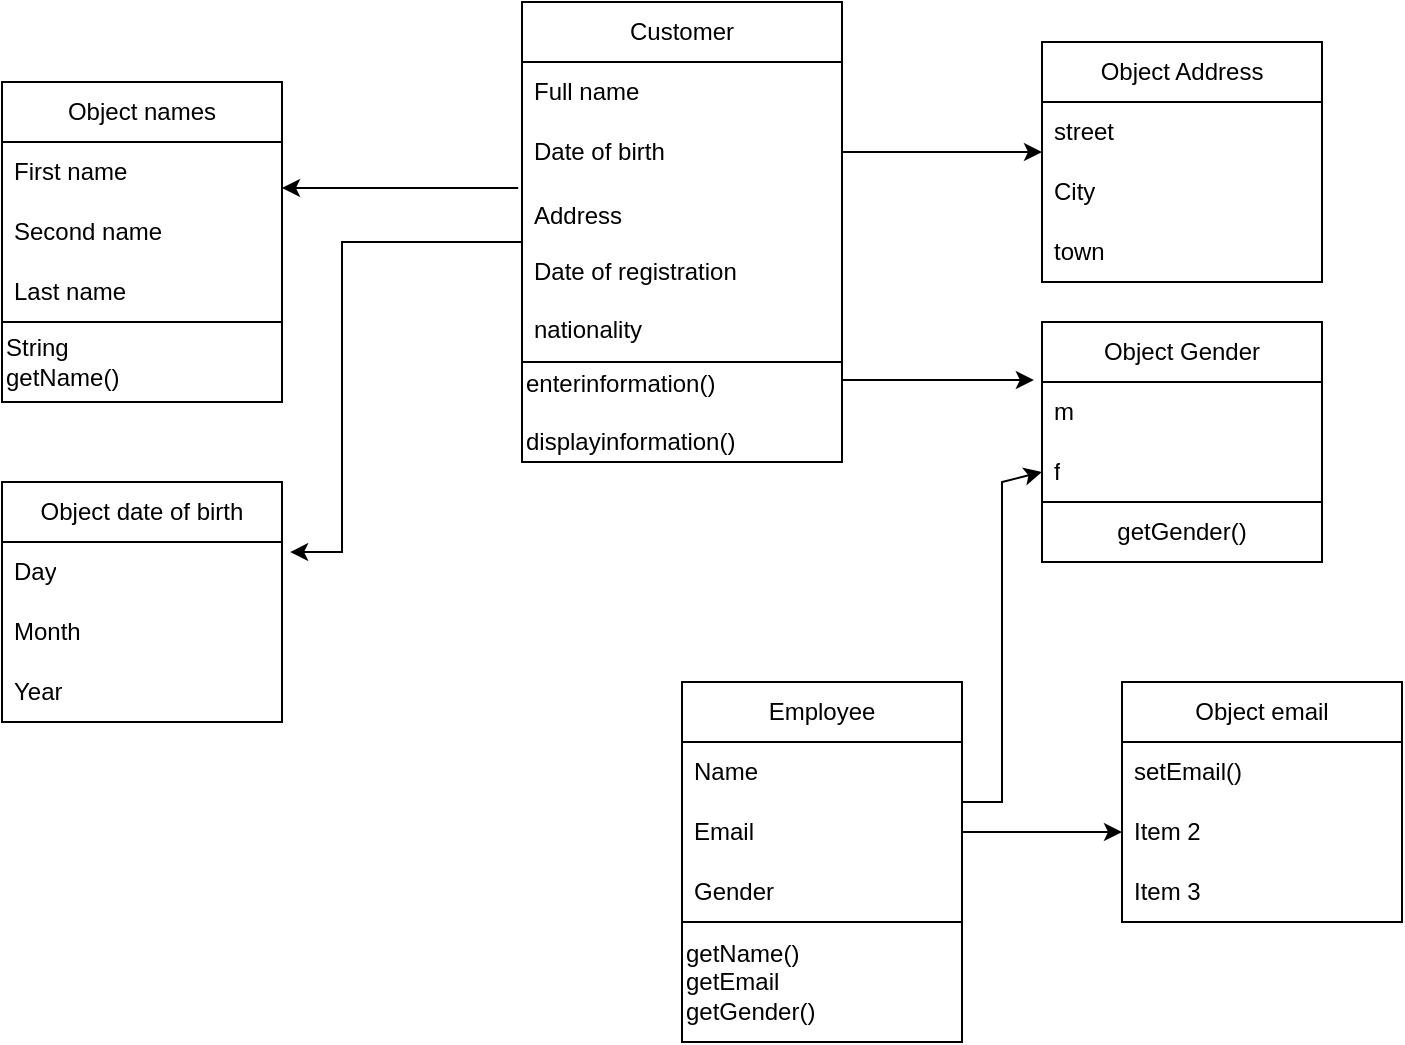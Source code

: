 <mxfile version="21.5.2" type="device">
  <diagram id="C5RBs43oDa-KdzZeNtuy" name="Page-1">
    <mxGraphModel dx="1114" dy="616" grid="1" gridSize="10" guides="1" tooltips="1" connect="1" arrows="1" fold="1" page="1" pageScale="1" pageWidth="827" pageHeight="1169" math="0" shadow="0">
      <root>
        <mxCell id="WIyWlLk6GJQsqaUBKTNV-0" />
        <mxCell id="WIyWlLk6GJQsqaUBKTNV-1" parent="WIyWlLk6GJQsqaUBKTNV-0" />
        <mxCell id="y-8rDOhqkp0f4FVLl_VQ-6" value="Customer" style="swimlane;fontStyle=0;childLayout=stackLayout;horizontal=1;startSize=30;horizontalStack=0;resizeParent=1;resizeParentMax=0;resizeLast=0;collapsible=1;marginBottom=0;whiteSpace=wrap;html=1;" vertex="1" parent="WIyWlLk6GJQsqaUBKTNV-1">
          <mxGeometry x="330" y="40" width="160" height="180" as="geometry" />
        </mxCell>
        <mxCell id="y-8rDOhqkp0f4FVLl_VQ-7" value="Full name" style="text;strokeColor=none;fillColor=none;align=left;verticalAlign=middle;spacingLeft=4;spacingRight=4;overflow=hidden;points=[[0,0.5],[1,0.5]];portConstraint=eastwest;rotatable=0;whiteSpace=wrap;html=1;" vertex="1" parent="y-8rDOhqkp0f4FVLl_VQ-6">
          <mxGeometry y="30" width="160" height="30" as="geometry" />
        </mxCell>
        <mxCell id="y-8rDOhqkp0f4FVLl_VQ-8" value="Date of birth" style="text;strokeColor=none;fillColor=none;align=left;verticalAlign=middle;spacingLeft=4;spacingRight=4;overflow=hidden;points=[[0,0.5],[1,0.5]];portConstraint=eastwest;rotatable=0;whiteSpace=wrap;html=1;" vertex="1" parent="y-8rDOhqkp0f4FVLl_VQ-6">
          <mxGeometry y="60" width="160" height="30" as="geometry" />
        </mxCell>
        <mxCell id="y-8rDOhqkp0f4FVLl_VQ-9" value="Address&lt;br&gt;&lt;br&gt;Date of registration&lt;br&gt;&lt;br&gt;nationality" style="text;strokeColor=none;fillColor=none;align=left;verticalAlign=middle;spacingLeft=4;spacingRight=4;overflow=hidden;points=[[0,0.5],[1,0.5]];portConstraint=eastwest;rotatable=0;whiteSpace=wrap;html=1;" vertex="1" parent="y-8rDOhqkp0f4FVLl_VQ-6">
          <mxGeometry y="90" width="160" height="90" as="geometry" />
        </mxCell>
        <mxCell id="y-8rDOhqkp0f4FVLl_VQ-11" value="Employee" style="swimlane;fontStyle=0;childLayout=stackLayout;horizontal=1;startSize=30;horizontalStack=0;resizeParent=1;resizeParentMax=0;resizeLast=0;collapsible=1;marginBottom=0;whiteSpace=wrap;html=1;" vertex="1" parent="WIyWlLk6GJQsqaUBKTNV-1">
          <mxGeometry x="410" y="380" width="140" height="120" as="geometry" />
        </mxCell>
        <mxCell id="y-8rDOhqkp0f4FVLl_VQ-12" value="Name" style="text;strokeColor=none;fillColor=none;align=left;verticalAlign=middle;spacingLeft=4;spacingRight=4;overflow=hidden;points=[[0,0.5],[1,0.5]];portConstraint=eastwest;rotatable=0;whiteSpace=wrap;html=1;" vertex="1" parent="y-8rDOhqkp0f4FVLl_VQ-11">
          <mxGeometry y="30" width="140" height="30" as="geometry" />
        </mxCell>
        <mxCell id="y-8rDOhqkp0f4FVLl_VQ-13" value="Email" style="text;strokeColor=none;fillColor=none;align=left;verticalAlign=middle;spacingLeft=4;spacingRight=4;overflow=hidden;points=[[0,0.5],[1,0.5]];portConstraint=eastwest;rotatable=0;whiteSpace=wrap;html=1;" vertex="1" parent="y-8rDOhqkp0f4FVLl_VQ-11">
          <mxGeometry y="60" width="140" height="30" as="geometry" />
        </mxCell>
        <mxCell id="y-8rDOhqkp0f4FVLl_VQ-14" value="Gender" style="text;strokeColor=none;fillColor=none;align=left;verticalAlign=middle;spacingLeft=4;spacingRight=4;overflow=hidden;points=[[0,0.5],[1,0.5]];portConstraint=eastwest;rotatable=0;whiteSpace=wrap;html=1;" vertex="1" parent="y-8rDOhqkp0f4FVLl_VQ-11">
          <mxGeometry y="90" width="140" height="30" as="geometry" />
        </mxCell>
        <mxCell id="y-8rDOhqkp0f4FVLl_VQ-16" value="Object names" style="swimlane;fontStyle=0;childLayout=stackLayout;horizontal=1;startSize=30;horizontalStack=0;resizeParent=1;resizeParentMax=0;resizeLast=0;collapsible=1;marginBottom=0;whiteSpace=wrap;html=1;" vertex="1" parent="WIyWlLk6GJQsqaUBKTNV-1">
          <mxGeometry x="70" y="80" width="140" height="120" as="geometry" />
        </mxCell>
        <mxCell id="y-8rDOhqkp0f4FVLl_VQ-17" value="First name" style="text;strokeColor=none;fillColor=none;align=left;verticalAlign=middle;spacingLeft=4;spacingRight=4;overflow=hidden;points=[[0,0.5],[1,0.5]];portConstraint=eastwest;rotatable=0;whiteSpace=wrap;html=1;" vertex="1" parent="y-8rDOhqkp0f4FVLl_VQ-16">
          <mxGeometry y="30" width="140" height="30" as="geometry" />
        </mxCell>
        <mxCell id="y-8rDOhqkp0f4FVLl_VQ-18" value="Second name" style="text;strokeColor=none;fillColor=none;align=left;verticalAlign=middle;spacingLeft=4;spacingRight=4;overflow=hidden;points=[[0,0.5],[1,0.5]];portConstraint=eastwest;rotatable=0;whiteSpace=wrap;html=1;" vertex="1" parent="y-8rDOhqkp0f4FVLl_VQ-16">
          <mxGeometry y="60" width="140" height="30" as="geometry" />
        </mxCell>
        <mxCell id="y-8rDOhqkp0f4FVLl_VQ-19" value="Last name" style="text;strokeColor=none;fillColor=none;align=left;verticalAlign=middle;spacingLeft=4;spacingRight=4;overflow=hidden;points=[[0,0.5],[1,0.5]];portConstraint=eastwest;rotatable=0;whiteSpace=wrap;html=1;" vertex="1" parent="y-8rDOhqkp0f4FVLl_VQ-16">
          <mxGeometry y="90" width="140" height="30" as="geometry" />
        </mxCell>
        <mxCell id="y-8rDOhqkp0f4FVLl_VQ-21" value="Object date of birth" style="swimlane;fontStyle=0;childLayout=stackLayout;horizontal=1;startSize=30;horizontalStack=0;resizeParent=1;resizeParentMax=0;resizeLast=0;collapsible=1;marginBottom=0;whiteSpace=wrap;html=1;" vertex="1" parent="WIyWlLk6GJQsqaUBKTNV-1">
          <mxGeometry x="70" y="280" width="140" height="120" as="geometry" />
        </mxCell>
        <mxCell id="y-8rDOhqkp0f4FVLl_VQ-22" value="Day" style="text;strokeColor=none;fillColor=none;align=left;verticalAlign=middle;spacingLeft=4;spacingRight=4;overflow=hidden;points=[[0,0.5],[1,0.5]];portConstraint=eastwest;rotatable=0;whiteSpace=wrap;html=1;" vertex="1" parent="y-8rDOhqkp0f4FVLl_VQ-21">
          <mxGeometry y="30" width="140" height="30" as="geometry" />
        </mxCell>
        <mxCell id="y-8rDOhqkp0f4FVLl_VQ-23" value="Month" style="text;strokeColor=none;fillColor=none;align=left;verticalAlign=middle;spacingLeft=4;spacingRight=4;overflow=hidden;points=[[0,0.5],[1,0.5]];portConstraint=eastwest;rotatable=0;whiteSpace=wrap;html=1;" vertex="1" parent="y-8rDOhqkp0f4FVLl_VQ-21">
          <mxGeometry y="60" width="140" height="30" as="geometry" />
        </mxCell>
        <mxCell id="y-8rDOhqkp0f4FVLl_VQ-24" value="Year" style="text;strokeColor=none;fillColor=none;align=left;verticalAlign=middle;spacingLeft=4;spacingRight=4;overflow=hidden;points=[[0,0.5],[1,0.5]];portConstraint=eastwest;rotatable=0;whiteSpace=wrap;html=1;" vertex="1" parent="y-8rDOhqkp0f4FVLl_VQ-21">
          <mxGeometry y="90" width="140" height="30" as="geometry" />
        </mxCell>
        <mxCell id="y-8rDOhqkp0f4FVLl_VQ-26" value="Object Address" style="swimlane;fontStyle=0;childLayout=stackLayout;horizontal=1;startSize=30;horizontalStack=0;resizeParent=1;resizeParentMax=0;resizeLast=0;collapsible=1;marginBottom=0;whiteSpace=wrap;html=1;" vertex="1" parent="WIyWlLk6GJQsqaUBKTNV-1">
          <mxGeometry x="590" y="60" width="140" height="120" as="geometry" />
        </mxCell>
        <mxCell id="y-8rDOhqkp0f4FVLl_VQ-27" value="street" style="text;strokeColor=none;fillColor=none;align=left;verticalAlign=middle;spacingLeft=4;spacingRight=4;overflow=hidden;points=[[0,0.5],[1,0.5]];portConstraint=eastwest;rotatable=0;whiteSpace=wrap;html=1;" vertex="1" parent="y-8rDOhqkp0f4FVLl_VQ-26">
          <mxGeometry y="30" width="140" height="30" as="geometry" />
        </mxCell>
        <mxCell id="y-8rDOhqkp0f4FVLl_VQ-28" value="City" style="text;strokeColor=none;fillColor=none;align=left;verticalAlign=middle;spacingLeft=4;spacingRight=4;overflow=hidden;points=[[0,0.5],[1,0.5]];portConstraint=eastwest;rotatable=0;whiteSpace=wrap;html=1;" vertex="1" parent="y-8rDOhqkp0f4FVLl_VQ-26">
          <mxGeometry y="60" width="140" height="30" as="geometry" />
        </mxCell>
        <mxCell id="y-8rDOhqkp0f4FVLl_VQ-29" value="town" style="text;strokeColor=none;fillColor=none;align=left;verticalAlign=middle;spacingLeft=4;spacingRight=4;overflow=hidden;points=[[0,0.5],[1,0.5]];portConstraint=eastwest;rotatable=0;whiteSpace=wrap;html=1;" vertex="1" parent="y-8rDOhqkp0f4FVLl_VQ-26">
          <mxGeometry y="90" width="140" height="30" as="geometry" />
        </mxCell>
        <mxCell id="y-8rDOhqkp0f4FVLl_VQ-30" value="" style="endArrow=classic;html=1;rounded=0;exitX=1;exitY=0.5;exitDx=0;exitDy=0;" edge="1" parent="WIyWlLk6GJQsqaUBKTNV-1" source="y-8rDOhqkp0f4FVLl_VQ-8">
          <mxGeometry width="50" height="50" relative="1" as="geometry">
            <mxPoint x="580" y="260" as="sourcePoint" />
            <mxPoint x="590" y="115" as="targetPoint" />
          </mxGeometry>
        </mxCell>
        <mxCell id="y-8rDOhqkp0f4FVLl_VQ-31" value="String&lt;br&gt;getName()" style="rounded=0;whiteSpace=wrap;html=1;align=left;" vertex="1" parent="WIyWlLk6GJQsqaUBKTNV-1">
          <mxGeometry x="70" y="200" width="140" height="40" as="geometry" />
        </mxCell>
        <mxCell id="y-8rDOhqkp0f4FVLl_VQ-33" value="Object Gender" style="swimlane;fontStyle=0;childLayout=stackLayout;horizontal=1;startSize=30;horizontalStack=0;resizeParent=1;resizeParentMax=0;resizeLast=0;collapsible=1;marginBottom=0;whiteSpace=wrap;html=1;" vertex="1" parent="WIyWlLk6GJQsqaUBKTNV-1">
          <mxGeometry x="590" y="200" width="140" height="90" as="geometry" />
        </mxCell>
        <mxCell id="y-8rDOhqkp0f4FVLl_VQ-34" value="m" style="text;strokeColor=none;fillColor=none;align=left;verticalAlign=middle;spacingLeft=4;spacingRight=4;overflow=hidden;points=[[0,0.5],[1,0.5]];portConstraint=eastwest;rotatable=0;whiteSpace=wrap;html=1;" vertex="1" parent="y-8rDOhqkp0f4FVLl_VQ-33">
          <mxGeometry y="30" width="140" height="30" as="geometry" />
        </mxCell>
        <mxCell id="y-8rDOhqkp0f4FVLl_VQ-35" value="f" style="text;strokeColor=none;fillColor=none;align=left;verticalAlign=middle;spacingLeft=4;spacingRight=4;overflow=hidden;points=[[0,0.5],[1,0.5]];portConstraint=eastwest;rotatable=0;whiteSpace=wrap;html=1;" vertex="1" parent="y-8rDOhqkp0f4FVLl_VQ-33">
          <mxGeometry y="60" width="140" height="30" as="geometry" />
        </mxCell>
        <mxCell id="y-8rDOhqkp0f4FVLl_VQ-37" value="getGender()" style="rounded=0;whiteSpace=wrap;html=1;" vertex="1" parent="WIyWlLk6GJQsqaUBKTNV-1">
          <mxGeometry x="590" y="290" width="140" height="30" as="geometry" />
        </mxCell>
        <mxCell id="y-8rDOhqkp0f4FVLl_VQ-38" value="" style="endArrow=classic;html=1;rounded=0;entryX=-0.029;entryY=-0.033;entryDx=0;entryDy=0;entryPerimeter=0;exitX=1;exitY=0.5;exitDx=0;exitDy=0;" edge="1" parent="WIyWlLk6GJQsqaUBKTNV-1" source="y-8rDOhqkp0f4FVLl_VQ-9" target="y-8rDOhqkp0f4FVLl_VQ-34">
          <mxGeometry width="50" height="50" relative="1" as="geometry">
            <mxPoint x="520" y="280" as="sourcePoint" />
            <mxPoint x="570" y="230" as="targetPoint" />
            <Array as="points">
              <mxPoint x="490" y="229" />
            </Array>
          </mxGeometry>
        </mxCell>
        <mxCell id="y-8rDOhqkp0f4FVLl_VQ-40" value="" style="endArrow=classic;html=1;rounded=0;exitX=-0.012;exitY=0.033;exitDx=0;exitDy=0;exitPerimeter=0;" edge="1" parent="WIyWlLk6GJQsqaUBKTNV-1" source="y-8rDOhqkp0f4FVLl_VQ-9">
          <mxGeometry width="50" height="50" relative="1" as="geometry">
            <mxPoint x="320" y="133" as="sourcePoint" />
            <mxPoint x="210" y="133" as="targetPoint" />
          </mxGeometry>
        </mxCell>
        <mxCell id="y-8rDOhqkp0f4FVLl_VQ-42" value="" style="endArrow=classic;html=1;rounded=0;entryX=1.029;entryY=0.167;entryDx=0;entryDy=0;entryPerimeter=0;" edge="1" parent="WIyWlLk6GJQsqaUBKTNV-1" target="y-8rDOhqkp0f4FVLl_VQ-22">
          <mxGeometry width="50" height="50" relative="1" as="geometry">
            <mxPoint x="330" y="160" as="sourcePoint" />
            <mxPoint x="340" y="320" as="targetPoint" />
            <Array as="points">
              <mxPoint x="240" y="160" />
              <mxPoint x="240" y="315" />
            </Array>
          </mxGeometry>
        </mxCell>
        <mxCell id="y-8rDOhqkp0f4FVLl_VQ-43" value="Object email" style="swimlane;fontStyle=0;childLayout=stackLayout;horizontal=1;startSize=30;horizontalStack=0;resizeParent=1;resizeParentMax=0;resizeLast=0;collapsible=1;marginBottom=0;whiteSpace=wrap;html=1;" vertex="1" parent="WIyWlLk6GJQsqaUBKTNV-1">
          <mxGeometry x="630" y="380" width="140" height="120" as="geometry" />
        </mxCell>
        <mxCell id="y-8rDOhqkp0f4FVLl_VQ-44" value="setEmail()" style="text;strokeColor=none;fillColor=none;align=left;verticalAlign=middle;spacingLeft=4;spacingRight=4;overflow=hidden;points=[[0,0.5],[1,0.5]];portConstraint=eastwest;rotatable=0;whiteSpace=wrap;html=1;" vertex="1" parent="y-8rDOhqkp0f4FVLl_VQ-43">
          <mxGeometry y="30" width="140" height="30" as="geometry" />
        </mxCell>
        <mxCell id="y-8rDOhqkp0f4FVLl_VQ-45" value="Item 2" style="text;strokeColor=none;fillColor=none;align=left;verticalAlign=middle;spacingLeft=4;spacingRight=4;overflow=hidden;points=[[0,0.5],[1,0.5]];portConstraint=eastwest;rotatable=0;whiteSpace=wrap;html=1;" vertex="1" parent="y-8rDOhqkp0f4FVLl_VQ-43">
          <mxGeometry y="60" width="140" height="30" as="geometry" />
        </mxCell>
        <mxCell id="y-8rDOhqkp0f4FVLl_VQ-46" value="Item 3" style="text;strokeColor=none;fillColor=none;align=left;verticalAlign=middle;spacingLeft=4;spacingRight=4;overflow=hidden;points=[[0,0.5],[1,0.5]];portConstraint=eastwest;rotatable=0;whiteSpace=wrap;html=1;" vertex="1" parent="y-8rDOhqkp0f4FVLl_VQ-43">
          <mxGeometry y="90" width="140" height="30" as="geometry" />
        </mxCell>
        <mxCell id="y-8rDOhqkp0f4FVLl_VQ-47" value="enterinformation()&lt;br&gt;&lt;br&gt;displayinformation()" style="rounded=0;whiteSpace=wrap;html=1;align=left;" vertex="1" parent="WIyWlLk6GJQsqaUBKTNV-1">
          <mxGeometry x="330" y="220" width="160" height="50" as="geometry" />
        </mxCell>
        <mxCell id="y-8rDOhqkp0f4FVLl_VQ-49" value="getName()&lt;br&gt;getEmail&lt;br&gt;&lt;div style=&quot;&quot;&gt;&lt;span style=&quot;background-color: initial;&quot;&gt;getGender()&lt;/span&gt;&lt;/div&gt;" style="rounded=0;whiteSpace=wrap;html=1;align=left;" vertex="1" parent="WIyWlLk6GJQsqaUBKTNV-1">
          <mxGeometry x="410" y="500" width="140" height="60" as="geometry" />
        </mxCell>
        <mxCell id="y-8rDOhqkp0f4FVLl_VQ-50" value="" style="endArrow=classic;html=1;rounded=0;entryX=0;entryY=0.5;entryDx=0;entryDy=0;exitX=1;exitY=0.5;exitDx=0;exitDy=0;" edge="1" parent="WIyWlLk6GJQsqaUBKTNV-1" source="y-8rDOhqkp0f4FVLl_VQ-13" target="y-8rDOhqkp0f4FVLl_VQ-45">
          <mxGeometry width="50" height="50" relative="1" as="geometry">
            <mxPoint x="560" y="425" as="sourcePoint" />
            <mxPoint x="210.711" y="45" as="targetPoint" />
          </mxGeometry>
        </mxCell>
        <mxCell id="y-8rDOhqkp0f4FVLl_VQ-52" value="" style="endArrow=classic;html=1;rounded=0;entryX=0;entryY=0.5;entryDx=0;entryDy=0;exitX=1;exitY=0;exitDx=0;exitDy=0;exitPerimeter=0;" edge="1" parent="WIyWlLk6GJQsqaUBKTNV-1" source="y-8rDOhqkp0f4FVLl_VQ-13" target="y-8rDOhqkp0f4FVLl_VQ-35">
          <mxGeometry width="50" height="50" relative="1" as="geometry">
            <mxPoint x="560" y="430" as="sourcePoint" />
            <mxPoint x="620" y="360" as="targetPoint" />
            <Array as="points">
              <mxPoint x="570" y="440" />
              <mxPoint x="570" y="280" />
            </Array>
          </mxGeometry>
        </mxCell>
      </root>
    </mxGraphModel>
  </diagram>
</mxfile>

